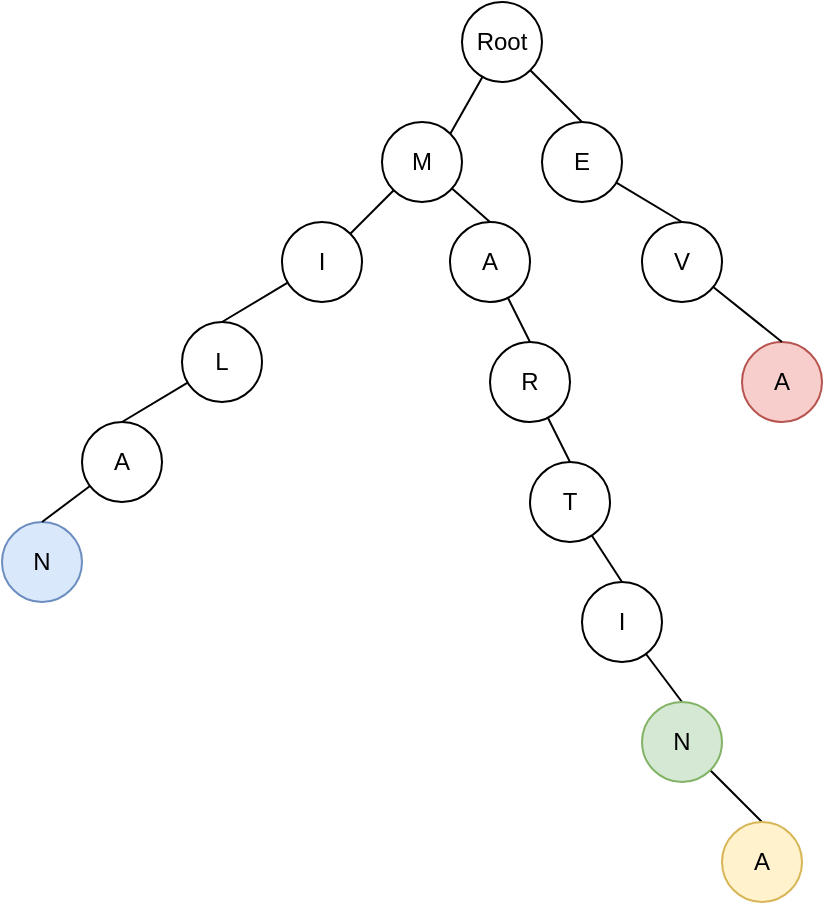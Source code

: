 <mxfile version="25.0.1">
  <diagram name="Page-1" id="HtO-sQVVSbIr1sXiwVwz">
    <mxGraphModel dx="830" dy="444" grid="1" gridSize="10" guides="1" tooltips="1" connect="1" arrows="1" fold="1" page="1" pageScale="1" pageWidth="827" pageHeight="1169" math="0" shadow="0">
      <root>
        <mxCell id="0" />
        <mxCell id="1" parent="0" />
        <mxCell id="z6-CMWNSsbMh_gund5Vu-16" style="rounded=0;orthogonalLoop=1;jettySize=auto;html=1;entryX=0.5;entryY=0;entryDx=0;entryDy=0;endArrow=none;endFill=0;" edge="1" parent="1" source="z6-CMWNSsbMh_gund5Vu-1" target="z6-CMWNSsbMh_gund5Vu-3">
          <mxGeometry relative="1" as="geometry" />
        </mxCell>
        <mxCell id="z6-CMWNSsbMh_gund5Vu-17" style="rounded=0;orthogonalLoop=1;jettySize=auto;html=1;entryX=1;entryY=0;entryDx=0;entryDy=0;endArrow=none;endFill=0;" edge="1" parent="1" source="z6-CMWNSsbMh_gund5Vu-1" target="z6-CMWNSsbMh_gund5Vu-2">
          <mxGeometry relative="1" as="geometry" />
        </mxCell>
        <mxCell id="z6-CMWNSsbMh_gund5Vu-1" value="Root" style="ellipse;whiteSpace=wrap;html=1;aspect=fixed;" vertex="1" parent="1">
          <mxGeometry x="380" y="220" width="40" height="40" as="geometry" />
        </mxCell>
        <mxCell id="z6-CMWNSsbMh_gund5Vu-18" style="rounded=0;orthogonalLoop=1;jettySize=auto;html=1;entryX=1;entryY=0;entryDx=0;entryDy=0;endArrow=none;endFill=0;" edge="1" parent="1" source="z6-CMWNSsbMh_gund5Vu-2" target="z6-CMWNSsbMh_gund5Vu-11">
          <mxGeometry relative="1" as="geometry" />
        </mxCell>
        <mxCell id="z6-CMWNSsbMh_gund5Vu-19" style="rounded=0;orthogonalLoop=1;jettySize=auto;html=1;entryX=0.5;entryY=0;entryDx=0;entryDy=0;endArrow=none;endFill=0;" edge="1" parent="1" source="z6-CMWNSsbMh_gund5Vu-2" target="z6-CMWNSsbMh_gund5Vu-6">
          <mxGeometry relative="1" as="geometry" />
        </mxCell>
        <mxCell id="z6-CMWNSsbMh_gund5Vu-2" value="M" style="ellipse;whiteSpace=wrap;html=1;aspect=fixed;" vertex="1" parent="1">
          <mxGeometry x="340" y="280" width="40" height="40" as="geometry" />
        </mxCell>
        <mxCell id="z6-CMWNSsbMh_gund5Vu-28" style="rounded=0;orthogonalLoop=1;jettySize=auto;html=1;entryX=0.5;entryY=0;entryDx=0;entryDy=0;endArrow=none;endFill=0;" edge="1" parent="1" source="z6-CMWNSsbMh_gund5Vu-3" target="z6-CMWNSsbMh_gund5Vu-14">
          <mxGeometry relative="1" as="geometry" />
        </mxCell>
        <mxCell id="z6-CMWNSsbMh_gund5Vu-3" value="E" style="ellipse;whiteSpace=wrap;html=1;aspect=fixed;" vertex="1" parent="1">
          <mxGeometry x="420" y="280" width="40" height="40" as="geometry" />
        </mxCell>
        <mxCell id="z6-CMWNSsbMh_gund5Vu-23" style="rounded=0;orthogonalLoop=1;jettySize=auto;html=1;entryX=0.5;entryY=0;entryDx=0;entryDy=0;endArrow=none;endFill=0;" edge="1" parent="1" source="z6-CMWNSsbMh_gund5Vu-4" target="z6-CMWNSsbMh_gund5Vu-7">
          <mxGeometry relative="1" as="geometry" />
        </mxCell>
        <mxCell id="z6-CMWNSsbMh_gund5Vu-4" value="I" style="ellipse;whiteSpace=wrap;html=1;aspect=fixed;" vertex="1" parent="1">
          <mxGeometry x="440" y="510" width="40" height="40" as="geometry" />
        </mxCell>
        <mxCell id="z6-CMWNSsbMh_gund5Vu-26" style="rounded=0;orthogonalLoop=1;jettySize=auto;html=1;entryX=0.5;entryY=0;entryDx=0;entryDy=0;endArrow=none;endFill=0;" edge="1" parent="1" source="z6-CMWNSsbMh_gund5Vu-5" target="z6-CMWNSsbMh_gund5Vu-15">
          <mxGeometry relative="1" as="geometry" />
        </mxCell>
        <mxCell id="z6-CMWNSsbMh_gund5Vu-5" value="L" style="ellipse;whiteSpace=wrap;html=1;aspect=fixed;" vertex="1" parent="1">
          <mxGeometry x="240" y="380" width="40" height="40" as="geometry" />
        </mxCell>
        <mxCell id="z6-CMWNSsbMh_gund5Vu-20" style="rounded=0;orthogonalLoop=1;jettySize=auto;html=1;entryX=0.5;entryY=0;entryDx=0;entryDy=0;endArrow=none;endFill=0;" edge="1" parent="1" source="z6-CMWNSsbMh_gund5Vu-6" target="z6-CMWNSsbMh_gund5Vu-9">
          <mxGeometry relative="1" as="geometry" />
        </mxCell>
        <mxCell id="z6-CMWNSsbMh_gund5Vu-6" value="A" style="ellipse;whiteSpace=wrap;html=1;aspect=fixed;" vertex="1" parent="1">
          <mxGeometry x="374" y="330" width="40" height="40" as="geometry" />
        </mxCell>
        <mxCell id="z6-CMWNSsbMh_gund5Vu-24" style="rounded=0;orthogonalLoop=1;jettySize=auto;html=1;entryX=0.5;entryY=0;entryDx=0;entryDy=0;endArrow=none;endFill=0;" edge="1" parent="1" source="z6-CMWNSsbMh_gund5Vu-7" target="z6-CMWNSsbMh_gund5Vu-13">
          <mxGeometry relative="1" as="geometry" />
        </mxCell>
        <mxCell id="z6-CMWNSsbMh_gund5Vu-7" value="N" style="ellipse;whiteSpace=wrap;html=1;aspect=fixed;fillColor=#d5e8d4;strokeColor=#82b366;" vertex="1" parent="1">
          <mxGeometry x="470" y="570" width="40" height="40" as="geometry" />
        </mxCell>
        <mxCell id="z6-CMWNSsbMh_gund5Vu-8" value="A" style="ellipse;whiteSpace=wrap;html=1;aspect=fixed;fillColor=#f8cecc;strokeColor=#b85450;" vertex="1" parent="1">
          <mxGeometry x="520" y="390" width="40" height="40" as="geometry" />
        </mxCell>
        <mxCell id="z6-CMWNSsbMh_gund5Vu-21" style="rounded=0;orthogonalLoop=1;jettySize=auto;html=1;entryX=0.5;entryY=0;entryDx=0;entryDy=0;endArrow=none;endFill=0;" edge="1" parent="1" source="z6-CMWNSsbMh_gund5Vu-9" target="z6-CMWNSsbMh_gund5Vu-10">
          <mxGeometry relative="1" as="geometry" />
        </mxCell>
        <mxCell id="z6-CMWNSsbMh_gund5Vu-9" value="R" style="ellipse;whiteSpace=wrap;html=1;aspect=fixed;" vertex="1" parent="1">
          <mxGeometry x="394" y="390" width="40" height="40" as="geometry" />
        </mxCell>
        <mxCell id="z6-CMWNSsbMh_gund5Vu-22" style="rounded=0;orthogonalLoop=1;jettySize=auto;html=1;entryX=0.5;entryY=0;entryDx=0;entryDy=0;endArrow=none;endFill=0;" edge="1" parent="1" source="z6-CMWNSsbMh_gund5Vu-10" target="z6-CMWNSsbMh_gund5Vu-4">
          <mxGeometry relative="1" as="geometry" />
        </mxCell>
        <mxCell id="z6-CMWNSsbMh_gund5Vu-10" value="T" style="ellipse;whiteSpace=wrap;html=1;aspect=fixed;" vertex="1" parent="1">
          <mxGeometry x="414" y="450" width="40" height="40" as="geometry" />
        </mxCell>
        <mxCell id="z6-CMWNSsbMh_gund5Vu-25" style="rounded=0;orthogonalLoop=1;jettySize=auto;html=1;entryX=0.5;entryY=0;entryDx=0;entryDy=0;endArrow=none;endFill=0;" edge="1" parent="1" source="z6-CMWNSsbMh_gund5Vu-11" target="z6-CMWNSsbMh_gund5Vu-5">
          <mxGeometry relative="1" as="geometry" />
        </mxCell>
        <mxCell id="z6-CMWNSsbMh_gund5Vu-11" value="I" style="ellipse;whiteSpace=wrap;html=1;aspect=fixed;" vertex="1" parent="1">
          <mxGeometry x="290" y="330" width="40" height="40" as="geometry" />
        </mxCell>
        <mxCell id="z6-CMWNSsbMh_gund5Vu-12" value="N" style="ellipse;whiteSpace=wrap;html=1;aspect=fixed;fillColor=#dae8fc;strokeColor=#6c8ebf;" vertex="1" parent="1">
          <mxGeometry x="150" y="480" width="40" height="40" as="geometry" />
        </mxCell>
        <mxCell id="z6-CMWNSsbMh_gund5Vu-13" value="A" style="ellipse;whiteSpace=wrap;html=1;aspect=fixed;fillColor=#fff2cc;strokeColor=#d6b656;" vertex="1" parent="1">
          <mxGeometry x="510" y="630" width="40" height="40" as="geometry" />
        </mxCell>
        <mxCell id="z6-CMWNSsbMh_gund5Vu-29" style="rounded=0;orthogonalLoop=1;jettySize=auto;html=1;entryX=0.5;entryY=0;entryDx=0;entryDy=0;endArrow=none;endFill=0;" edge="1" parent="1" source="z6-CMWNSsbMh_gund5Vu-14" target="z6-CMWNSsbMh_gund5Vu-8">
          <mxGeometry relative="1" as="geometry" />
        </mxCell>
        <mxCell id="z6-CMWNSsbMh_gund5Vu-14" value="V" style="ellipse;whiteSpace=wrap;html=1;aspect=fixed;" vertex="1" parent="1">
          <mxGeometry x="470" y="330" width="40" height="40" as="geometry" />
        </mxCell>
        <mxCell id="z6-CMWNSsbMh_gund5Vu-27" style="rounded=0;orthogonalLoop=1;jettySize=auto;html=1;entryX=0.5;entryY=0;entryDx=0;entryDy=0;endArrow=none;endFill=0;" edge="1" parent="1" source="z6-CMWNSsbMh_gund5Vu-15" target="z6-CMWNSsbMh_gund5Vu-12">
          <mxGeometry relative="1" as="geometry" />
        </mxCell>
        <mxCell id="z6-CMWNSsbMh_gund5Vu-15" value="A" style="ellipse;whiteSpace=wrap;html=1;aspect=fixed;" vertex="1" parent="1">
          <mxGeometry x="190" y="430" width="40" height="40" as="geometry" />
        </mxCell>
      </root>
    </mxGraphModel>
  </diagram>
</mxfile>
